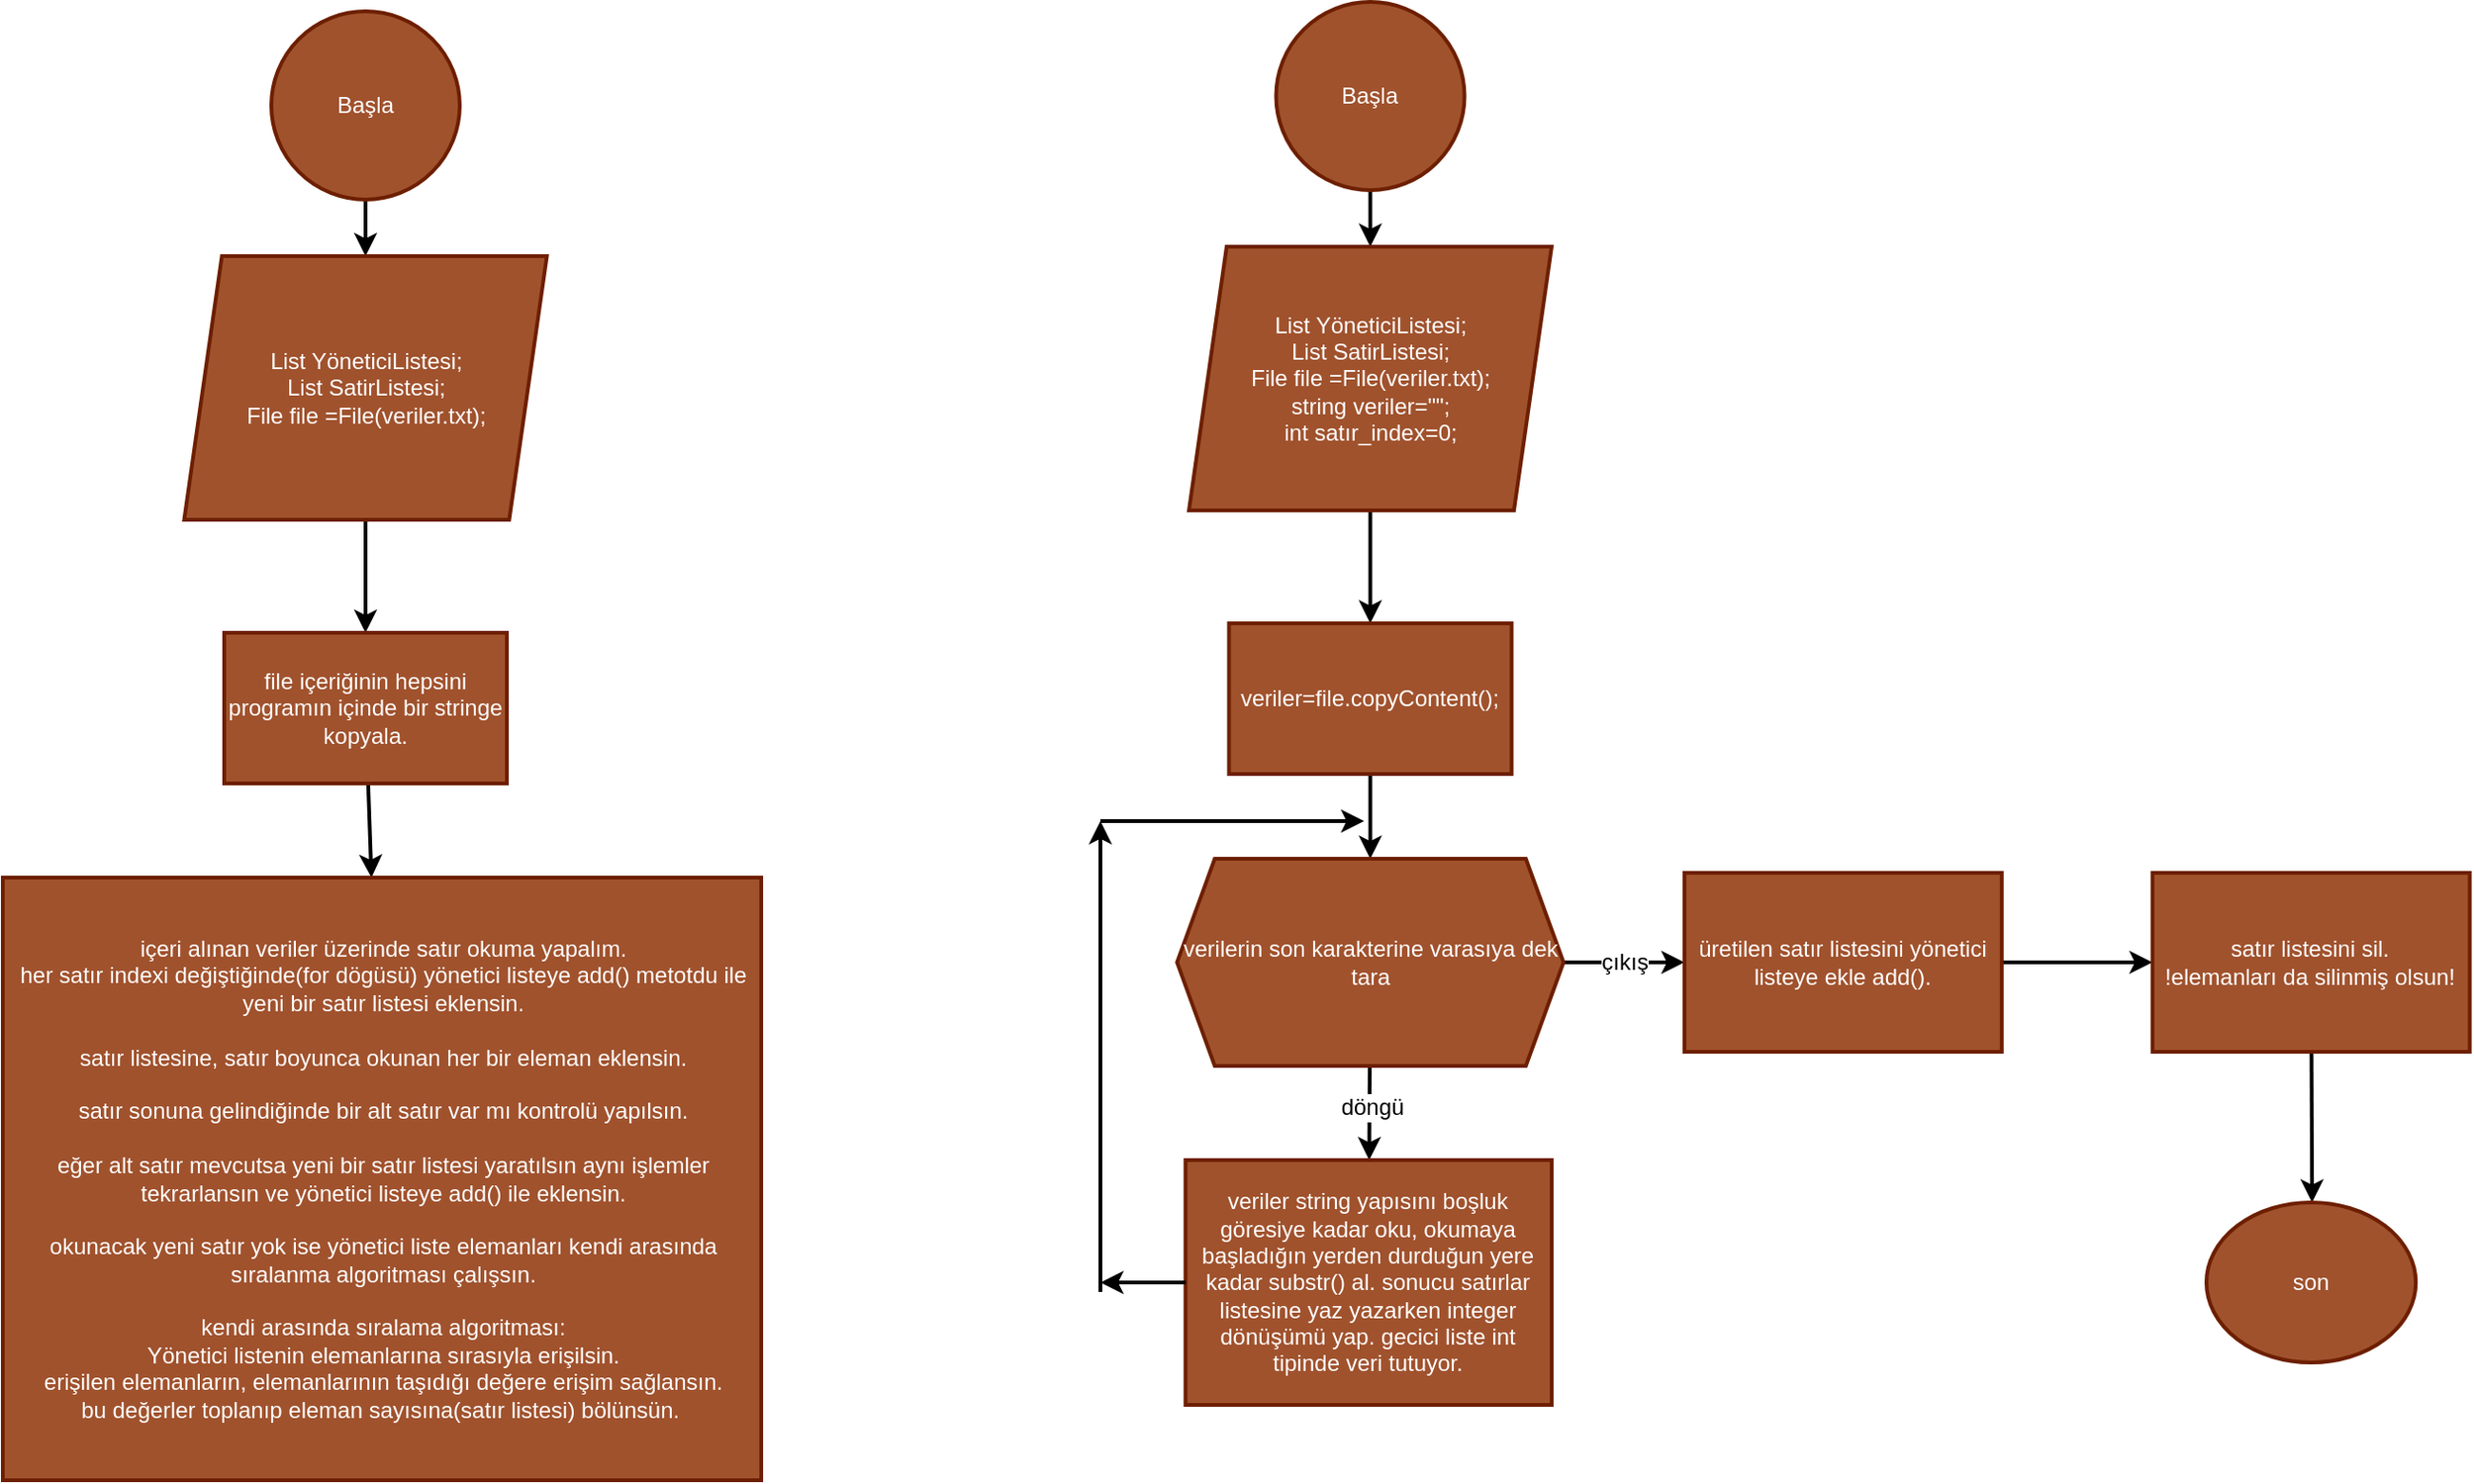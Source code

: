 <mxfile>
    <diagram id="-6GW9z_rGy0T3JY8U6xC" name="Page-1">
        <mxGraphModel dx="1165" dy="1890" grid="1" gridSize="10" guides="1" tooltips="1" connect="1" arrows="1" fold="1" page="1" pageScale="1" pageWidth="827" pageHeight="1169" math="0" shadow="0">
            <root>
                <mxCell id="0"/>
                <mxCell id="1" parent="0"/>
                <mxCell id="4" value="" style="edgeStyle=none;html=1;fontFamily=Helvetica;fontSize=12;fontColor=#FFFFFF;strokeColor=#000000;strokeWidth=2;" parent="1" source="2" target="3" edge="1">
                    <mxGeometry relative="1" as="geometry"/>
                </mxCell>
                <mxCell id="2" value="Başla" style="strokeWidth=2;html=1;shape=mxgraph.flowchart.start_2;whiteSpace=wrap;fillColor=#a0522d;strokeColor=#6D1F00;fontColor=#FFFFFF;" parent="1" vertex="1">
                    <mxGeometry x="340" y="-50" width="100" height="100" as="geometry"/>
                </mxCell>
                <mxCell id="10" value="" style="edgeStyle=none;shape=connector;rounded=1;html=1;labelBackgroundColor=default;fontFamily=Helvetica;fontSize=12;fontColor=#FFFFFF;endArrow=classic;strokeColor=#000000;strokeWidth=2;" parent="1" source="3" target="9" edge="1">
                    <mxGeometry relative="1" as="geometry"/>
                </mxCell>
                <mxCell id="3" value="List YöneticiListesi;&lt;br&gt;List SatirListesi;&lt;br&gt;File file =File(veriler.txt);" style="shape=parallelogram;perimeter=parallelogramPerimeter;whiteSpace=wrap;html=1;fixedSize=1;fillColor=#a0522d;strokeColor=#6D1F00;fontColor=#FFFFFF;strokeWidth=2;" parent="1" vertex="1">
                    <mxGeometry x="293.75" y="80" width="192.5" height="140" as="geometry"/>
                </mxCell>
                <mxCell id="16" value="" style="edgeStyle=none;shape=connector;rounded=1;html=1;labelBackgroundColor=default;fontFamily=Helvetica;fontSize=12;fontColor=#FFFFFF;endArrow=classic;strokeColor=#000000;strokeWidth=2;" parent="1" source="9" target="15" edge="1">
                    <mxGeometry relative="1" as="geometry"/>
                </mxCell>
                <mxCell id="9" value="file içeriğinin hepsini programın içinde bir stringe kopyala." style="whiteSpace=wrap;html=1;fillColor=#a0522d;strokeColor=#6D1F00;fontColor=#FFFFFF;strokeWidth=2;" parent="1" vertex="1">
                    <mxGeometry x="315" y="280" width="150" height="80" as="geometry"/>
                </mxCell>
                <mxCell id="15" value="içeri alınan veriler üzerinde satır okuma yapalım.&lt;br&gt;her satır indexi değiştiğinde(for dögüsü) yönetici listeye add() metotdu ile yeni bir satır listesi eklensin.&lt;br&gt;&lt;br&gt;satır listesine, satır boyunca okunan her bir eleman eklensin.&lt;br&gt;&lt;br&gt;satır sonuna gelindiğinde bir alt satır var mı kontrolü yapılsın.&lt;br&gt;&lt;br&gt;eğer alt satır mevcutsa yeni bir satır listesi yaratılsın aynı işlemler tekrarlansın ve yönetici listeye add() ile eklensin.&lt;br&gt;&lt;br&gt;okunacak yeni satır yok ise yönetici liste elemanları kendi arasında sıralanma algoritması çalışsın.&lt;br&gt;&lt;br&gt;kendi arasında sıralama algoritması: &lt;br&gt;Yönetici listenin elemanlarına sırasıyla erişilsin.&lt;br&gt;erişilen elemanların, elemanlarının taşıdığı değere erişim sağlansın.&lt;br&gt;bu değerler toplanıp eleman sayısına(satır listesi) bölünsün.&amp;nbsp;" style="whiteSpace=wrap;html=1;fillColor=#a0522d;strokeColor=#6D1F00;fontColor=#FFFFFF;strokeWidth=2;" parent="1" vertex="1">
                    <mxGeometry x="197.5" y="410" width="402.5" height="320" as="geometry"/>
                </mxCell>
                <mxCell id="19" value="" style="edgeStyle=none;html=1;fontFamily=Helvetica;fontSize=12;fontColor=#FFFFFF;strokeColor=#000000;strokeWidth=2;" parent="1" source="20" target="22" edge="1">
                    <mxGeometry relative="1" as="geometry"/>
                </mxCell>
                <mxCell id="20" value="Başla" style="strokeWidth=2;html=1;shape=mxgraph.flowchart.start_2;whiteSpace=wrap;fillColor=#a0522d;strokeColor=#6D1F00;fontColor=#FFFFFF;" parent="1" vertex="1">
                    <mxGeometry x="873.25" y="-55" width="100" height="100" as="geometry"/>
                </mxCell>
                <mxCell id="21" value="" style="edgeStyle=none;shape=connector;rounded=1;html=1;labelBackgroundColor=default;fontFamily=Helvetica;fontSize=12;fontColor=#FFFFFF;endArrow=classic;strokeColor=#000000;strokeWidth=2;" parent="1" source="22" target="23" edge="1">
                    <mxGeometry relative="1" as="geometry"/>
                </mxCell>
                <mxCell id="22" value="List YöneticiListesi;&lt;br&gt;List SatirListesi;&lt;br&gt;File file =File(veriler.txt);&lt;br&gt;string veriler=&quot;&quot;;&lt;br&gt;int satır_index=0;" style="shape=parallelogram;perimeter=parallelogramPerimeter;whiteSpace=wrap;html=1;fixedSize=1;fillColor=#a0522d;strokeColor=#6D1F00;fontColor=#FFFFFF;strokeWidth=2;" parent="1" vertex="1">
                    <mxGeometry x="827" y="75" width="192.5" height="140" as="geometry"/>
                </mxCell>
                <mxCell id="25" value="" style="edgeStyle=none;shape=connector;rounded=1;html=1;labelBackgroundColor=default;fontFamily=Helvetica;fontSize=12;fontColor=#FFFFFF;endArrow=classic;strokeColor=#000000;strokeWidth=2;" parent="1" source="23" target="24" edge="1">
                    <mxGeometry relative="1" as="geometry"/>
                </mxCell>
                <mxCell id="23" value="veriler=file.copyContent();" style="whiteSpace=wrap;html=1;fillColor=#a0522d;strokeColor=#6D1F00;fontColor=#FFFFFF;strokeWidth=2;" parent="1" vertex="1">
                    <mxGeometry x="848.25" y="275" width="150" height="80" as="geometry"/>
                </mxCell>
                <mxCell id="27" value="" style="edgeStyle=none;shape=connector;rounded=1;html=1;labelBackgroundColor=default;fontFamily=Helvetica;fontSize=12;fontColor=#FFFFFF;endArrow=classic;strokeColor=#000000;strokeWidth=2;" parent="1" source="24" target="26" edge="1">
                    <mxGeometry relative="1" as="geometry"/>
                </mxCell>
                <mxCell id="40" value="döngü" style="edgeLabel;html=1;align=center;verticalAlign=middle;resizable=0;points=[];fontSize=12;fontFamily=Helvetica;fontColor=#000000;" vertex="1" connectable="0" parent="27">
                    <mxGeometry x="-0.118" y="1" relative="1" as="geometry">
                        <mxPoint as="offset"/>
                    </mxGeometry>
                </mxCell>
                <mxCell id="45" value="çıkış" style="edgeStyle=none;shape=connector;rounded=1;html=1;labelBackgroundColor=default;fontFamily=Helvetica;fontSize=12;fontColor=#000000;endArrow=classic;strokeColor=#000000;strokeWidth=2;" edge="1" parent="1" source="24" target="44">
                    <mxGeometry relative="1" as="geometry"/>
                </mxCell>
                <mxCell id="24" value="verilerin son karakterine varasıya dek tara" style="shape=hexagon;perimeter=hexagonPerimeter2;whiteSpace=wrap;html=1;fixedSize=1;fillColor=#a0522d;strokeColor=#6D1F00;fontColor=#FFFFFF;strokeWidth=2;" parent="1" vertex="1">
                    <mxGeometry x="820.68" y="400" width="205.13" height="110" as="geometry"/>
                </mxCell>
                <mxCell id="26" value="veriler string yapısını boşluk göresiye kadar oku, okumaya başladığın yerden durduğun yere kadar substr() al. sonucu satırlar listesine yaz yazarken integer dönüşümü yap. gecici liste int tipinde veri tutuyor." style="whiteSpace=wrap;html=1;fillColor=#a0522d;strokeColor=#6D1F00;fontColor=#FFFFFF;strokeWidth=2;" parent="1" vertex="1">
                    <mxGeometry x="825.17" y="560" width="194.33" height="130" as="geometry"/>
                </mxCell>
                <mxCell id="34" value="" style="endArrow=classic;html=1;rounded=1;labelBackgroundColor=default;fontFamily=Helvetica;fontSize=12;fontColor=#FFFFFF;strokeColor=#000000;strokeWidth=2;shape=connector;exitX=0;exitY=0.5;exitDx=0;exitDy=0;" edge="1" parent="1" source="26">
                    <mxGeometry width="50" height="50" relative="1" as="geometry">
                        <mxPoint x="729.5" y="625" as="sourcePoint"/>
                        <mxPoint x="780" y="625" as="targetPoint"/>
                    </mxGeometry>
                </mxCell>
                <mxCell id="35" value="" style="endArrow=classic;html=1;rounded=1;labelBackgroundColor=default;fontFamily=Helvetica;fontSize=12;fontColor=#FFFFFF;strokeColor=#000000;strokeWidth=2;shape=connector;" edge="1" parent="1">
                    <mxGeometry width="50" height="50" relative="1" as="geometry">
                        <mxPoint x="780" y="630" as="sourcePoint"/>
                        <mxPoint x="780" y="380" as="targetPoint"/>
                    </mxGeometry>
                </mxCell>
                <mxCell id="36" value="" style="endArrow=classic;html=1;rounded=1;labelBackgroundColor=default;fontFamily=Helvetica;fontSize=12;fontColor=#FFFFFF;strokeColor=#000000;strokeWidth=2;shape=connector;" edge="1" parent="1">
                    <mxGeometry width="50" height="50" relative="1" as="geometry">
                        <mxPoint x="780" y="380" as="sourcePoint"/>
                        <mxPoint x="920" y="380" as="targetPoint"/>
                    </mxGeometry>
                </mxCell>
                <mxCell id="51" value="" style="edgeStyle=none;shape=connector;rounded=1;html=1;labelBackgroundColor=default;fontFamily=Helvetica;fontSize=12;fontColor=#000000;endArrow=classic;strokeColor=#000000;strokeWidth=2;" edge="1" parent="1" source="44" target="50">
                    <mxGeometry relative="1" as="geometry"/>
                </mxCell>
                <mxCell id="44" value="üretilen satır listesini yönetici listeye ekle add()." style="whiteSpace=wrap;html=1;fillColor=#a0522d;strokeColor=#6D1F00;fontColor=#FFFFFF;strokeWidth=2;" vertex="1" parent="1">
                    <mxGeometry x="1090" y="407.5" width="168.38" height="95" as="geometry"/>
                </mxCell>
                <mxCell id="55" value="" style="edgeStyle=none;shape=connector;rounded=1;html=1;labelBackgroundColor=default;fontFamily=Helvetica;fontSize=12;fontColor=#000000;endArrow=classic;strokeColor=#000000;strokeWidth=2;" edge="1" parent="1" source="50" target="54">
                    <mxGeometry relative="1" as="geometry"/>
                </mxCell>
                <mxCell id="50" value="satır listesini sil.&lt;br&gt;!elemanları da silinmiş olsun!" style="whiteSpace=wrap;html=1;fillColor=#a0522d;strokeColor=#6D1F00;fontColor=#FFFFFF;strokeWidth=2;" vertex="1" parent="1">
                    <mxGeometry x="1338.38" y="407.5" width="168.38" height="95" as="geometry"/>
                </mxCell>
                <mxCell id="54" value="son" style="ellipse;whiteSpace=wrap;html=1;fillColor=#a0522d;strokeColor=#6D1F00;fontColor=#FFFFFF;strokeWidth=2;" vertex="1" parent="1">
                    <mxGeometry x="1367" y="582.5" width="111.14" height="85" as="geometry"/>
                </mxCell>
            </root>
        </mxGraphModel>
    </diagram>
</mxfile>